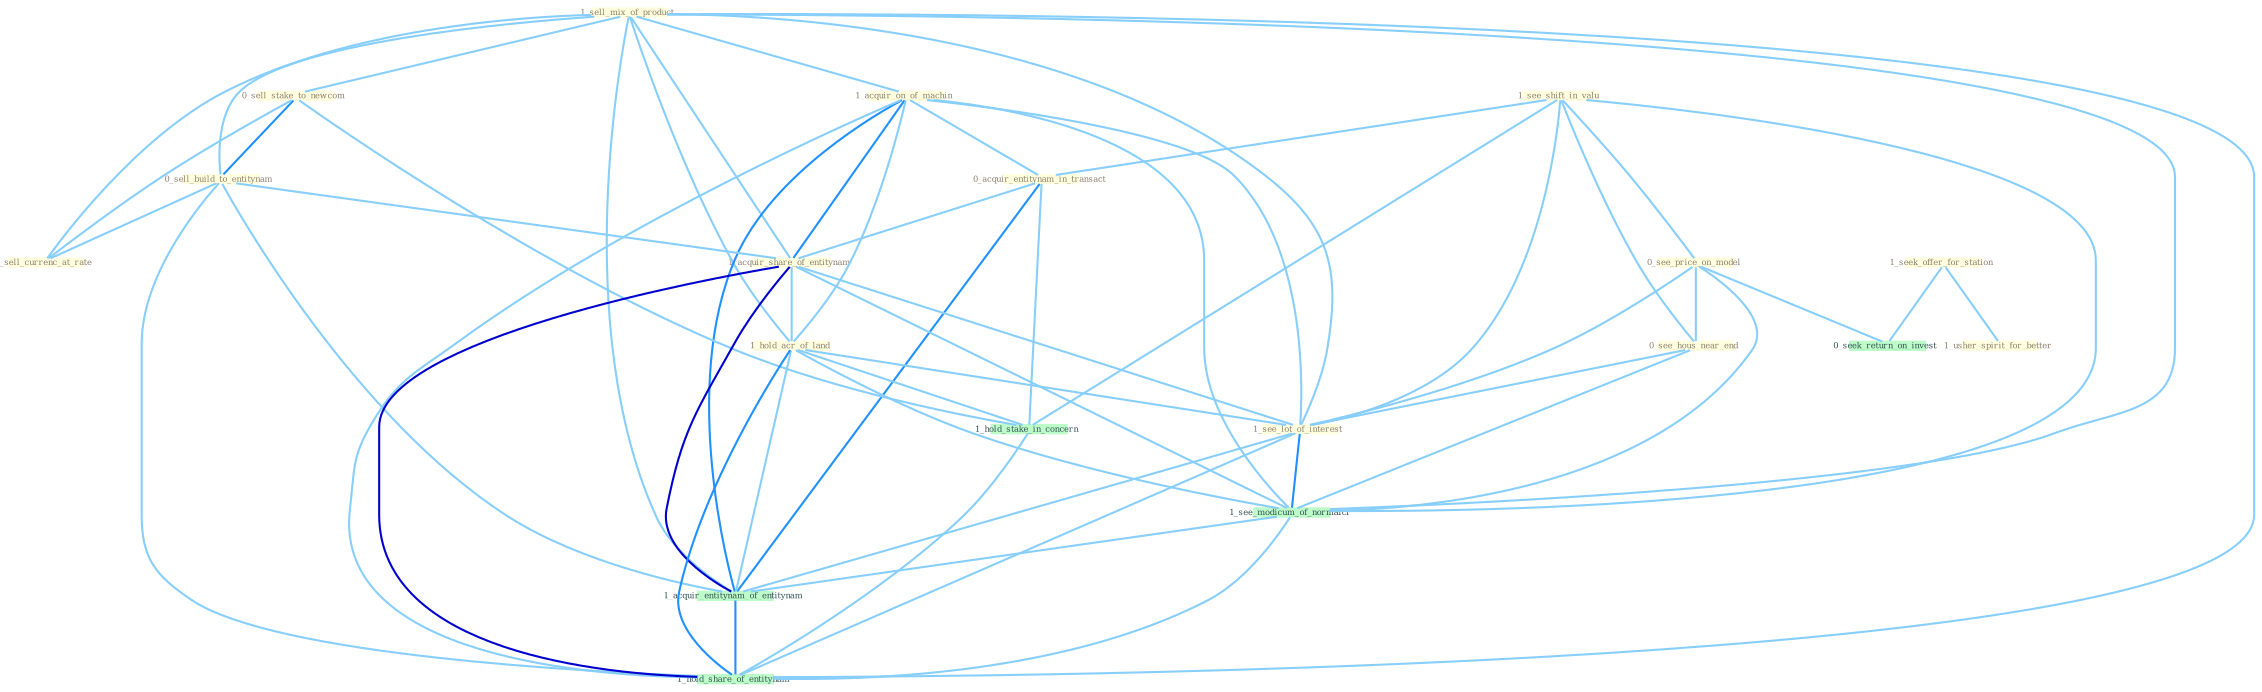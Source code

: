Graph G{ 
    node
    [shape=polygon,style=filled,width=.5,height=.06,color="#BDFCC9",fixedsize=true,fontsize=4,
    fontcolor="#2f4f4f"];
    {node
    [color="#ffffe0", fontcolor="#8b7d6b"] "1_sell_mix_of_product " "1_see_shift_in_valu " "1_acquir_on_of_machin " "0_see_price_on_model " "0_acquir_entitynam_in_transact " "0_see_hous_near_end " "0_sell_stake_to_newcom " "1_seek_offer_for_station " "0_sell_build_to_entitynam " "0_sell_currenc_at_rate " "1_acquir_share_of_entitynam " "1_usher_spirit_for_better " "1_hold_acr_of_land " "1_see_lot_of_interest "}
{node [color="#fff0f5", fontcolor="#b22222"]}
edge [color="#B0E2FF"];

	"1_sell_mix_of_product " -- "1_acquir_on_of_machin " [w="1", color="#87cefa" ];
	"1_sell_mix_of_product " -- "0_sell_stake_to_newcom " [w="1", color="#87cefa" ];
	"1_sell_mix_of_product " -- "0_sell_build_to_entitynam " [w="1", color="#87cefa" ];
	"1_sell_mix_of_product " -- "0_sell_currenc_at_rate " [w="1", color="#87cefa" ];
	"1_sell_mix_of_product " -- "1_acquir_share_of_entitynam " [w="1", color="#87cefa" ];
	"1_sell_mix_of_product " -- "1_hold_acr_of_land " [w="1", color="#87cefa" ];
	"1_sell_mix_of_product " -- "1_see_lot_of_interest " [w="1", color="#87cefa" ];
	"1_sell_mix_of_product " -- "1_see_modicum_of_normalci " [w="1", color="#87cefa" ];
	"1_sell_mix_of_product " -- "1_acquir_entitynam_of_entitynam " [w="1", color="#87cefa" ];
	"1_sell_mix_of_product " -- "1_hold_share_of_entitynam " [w="1", color="#87cefa" ];
	"1_see_shift_in_valu " -- "0_see_price_on_model " [w="1", color="#87cefa" ];
	"1_see_shift_in_valu " -- "0_acquir_entitynam_in_transact " [w="1", color="#87cefa" ];
	"1_see_shift_in_valu " -- "0_see_hous_near_end " [w="1", color="#87cefa" ];
	"1_see_shift_in_valu " -- "1_see_lot_of_interest " [w="1", color="#87cefa" ];
	"1_see_shift_in_valu " -- "1_hold_stake_in_concern " [w="1", color="#87cefa" ];
	"1_see_shift_in_valu " -- "1_see_modicum_of_normalci " [w="1", color="#87cefa" ];
	"1_acquir_on_of_machin " -- "0_acquir_entitynam_in_transact " [w="1", color="#87cefa" ];
	"1_acquir_on_of_machin " -- "1_acquir_share_of_entitynam " [w="2", color="#1e90ff" , len=0.8];
	"1_acquir_on_of_machin " -- "1_hold_acr_of_land " [w="1", color="#87cefa" ];
	"1_acquir_on_of_machin " -- "1_see_lot_of_interest " [w="1", color="#87cefa" ];
	"1_acquir_on_of_machin " -- "1_see_modicum_of_normalci " [w="1", color="#87cefa" ];
	"1_acquir_on_of_machin " -- "1_acquir_entitynam_of_entitynam " [w="2", color="#1e90ff" , len=0.8];
	"1_acquir_on_of_machin " -- "1_hold_share_of_entitynam " [w="1", color="#87cefa" ];
	"0_see_price_on_model " -- "0_see_hous_near_end " [w="1", color="#87cefa" ];
	"0_see_price_on_model " -- "1_see_lot_of_interest " [w="1", color="#87cefa" ];
	"0_see_price_on_model " -- "0_seek_return_on_invest " [w="1", color="#87cefa" ];
	"0_see_price_on_model " -- "1_see_modicum_of_normalci " [w="1", color="#87cefa" ];
	"0_acquir_entitynam_in_transact " -- "1_acquir_share_of_entitynam " [w="1", color="#87cefa" ];
	"0_acquir_entitynam_in_transact " -- "1_hold_stake_in_concern " [w="1", color="#87cefa" ];
	"0_acquir_entitynam_in_transact " -- "1_acquir_entitynam_of_entitynam " [w="2", color="#1e90ff" , len=0.8];
	"0_see_hous_near_end " -- "1_see_lot_of_interest " [w="1", color="#87cefa" ];
	"0_see_hous_near_end " -- "1_see_modicum_of_normalci " [w="1", color="#87cefa" ];
	"0_sell_stake_to_newcom " -- "0_sell_build_to_entitynam " [w="2", color="#1e90ff" , len=0.8];
	"0_sell_stake_to_newcom " -- "0_sell_currenc_at_rate " [w="1", color="#87cefa" ];
	"0_sell_stake_to_newcom " -- "1_hold_stake_in_concern " [w="1", color="#87cefa" ];
	"1_seek_offer_for_station " -- "1_usher_spirit_for_better " [w="1", color="#87cefa" ];
	"1_seek_offer_for_station " -- "0_seek_return_on_invest " [w="1", color="#87cefa" ];
	"0_sell_build_to_entitynam " -- "0_sell_currenc_at_rate " [w="1", color="#87cefa" ];
	"0_sell_build_to_entitynam " -- "1_acquir_share_of_entitynam " [w="1", color="#87cefa" ];
	"0_sell_build_to_entitynam " -- "1_acquir_entitynam_of_entitynam " [w="1", color="#87cefa" ];
	"0_sell_build_to_entitynam " -- "1_hold_share_of_entitynam " [w="1", color="#87cefa" ];
	"1_acquir_share_of_entitynam " -- "1_hold_acr_of_land " [w="1", color="#87cefa" ];
	"1_acquir_share_of_entitynam " -- "1_see_lot_of_interest " [w="1", color="#87cefa" ];
	"1_acquir_share_of_entitynam " -- "1_see_modicum_of_normalci " [w="1", color="#87cefa" ];
	"1_acquir_share_of_entitynam " -- "1_acquir_entitynam_of_entitynam " [w="3", color="#0000cd" , len=0.6];
	"1_acquir_share_of_entitynam " -- "1_hold_share_of_entitynam " [w="3", color="#0000cd" , len=0.6];
	"1_hold_acr_of_land " -- "1_see_lot_of_interest " [w="1", color="#87cefa" ];
	"1_hold_acr_of_land " -- "1_hold_stake_in_concern " [w="1", color="#87cefa" ];
	"1_hold_acr_of_land " -- "1_see_modicum_of_normalci " [w="1", color="#87cefa" ];
	"1_hold_acr_of_land " -- "1_acquir_entitynam_of_entitynam " [w="1", color="#87cefa" ];
	"1_hold_acr_of_land " -- "1_hold_share_of_entitynam " [w="2", color="#1e90ff" , len=0.8];
	"1_see_lot_of_interest " -- "1_see_modicum_of_normalci " [w="2", color="#1e90ff" , len=0.8];
	"1_see_lot_of_interest " -- "1_acquir_entitynam_of_entitynam " [w="1", color="#87cefa" ];
	"1_see_lot_of_interest " -- "1_hold_share_of_entitynam " [w="1", color="#87cefa" ];
	"1_hold_stake_in_concern " -- "1_hold_share_of_entitynam " [w="1", color="#87cefa" ];
	"1_see_modicum_of_normalci " -- "1_acquir_entitynam_of_entitynam " [w="1", color="#87cefa" ];
	"1_see_modicum_of_normalci " -- "1_hold_share_of_entitynam " [w="1", color="#87cefa" ];
	"1_acquir_entitynam_of_entitynam " -- "1_hold_share_of_entitynam " [w="2", color="#1e90ff" , len=0.8];
}